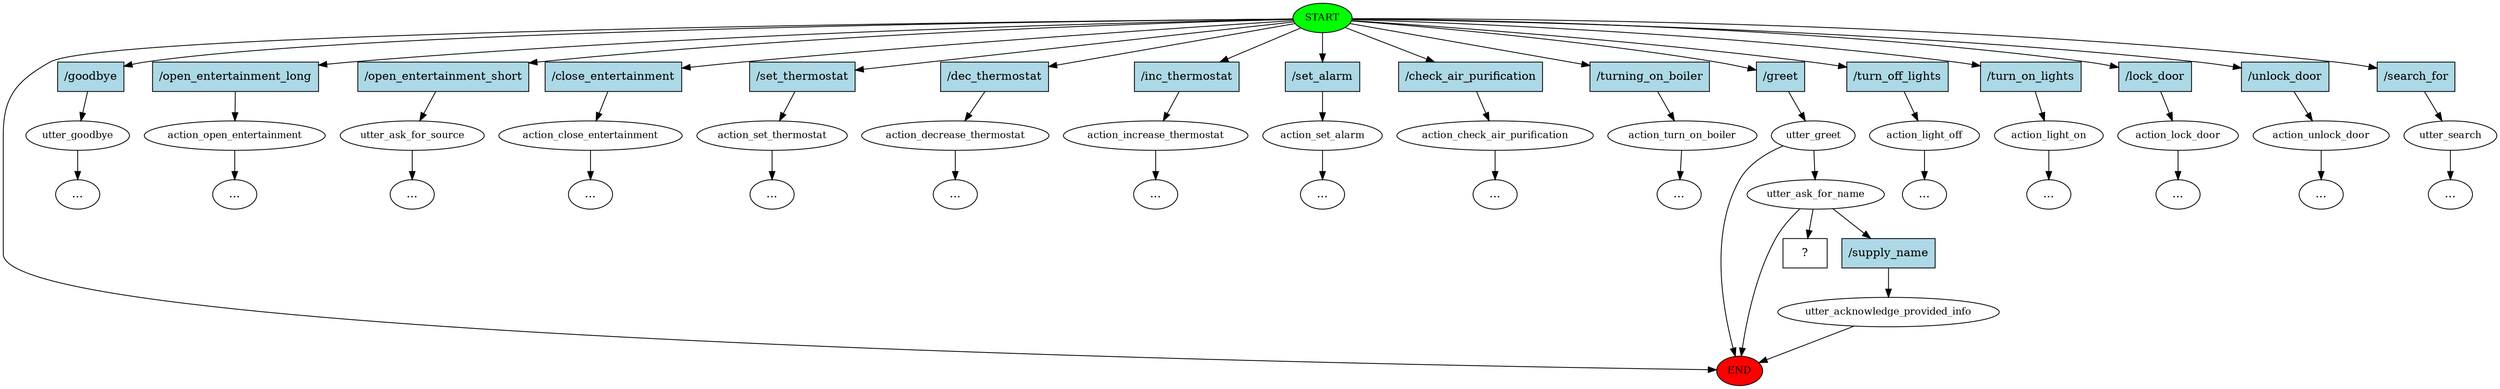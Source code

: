 digraph  {
0 [class="start active", fillcolor=green, fontsize=12, label=START, style=filled];
"-1" [class=end, fillcolor=red, fontsize=12, label=END, style=filled];
1 [class="", fontsize=12, label=utter_goodbye];
"-3" [class=ellipsis, label="..."];
2 [class="", fontsize=12, label=action_open_entertainment];
"-4" [class=ellipsis, label="..."];
3 [class="", fontsize=12, label=utter_ask_for_source];
"-5" [class=ellipsis, label="..."];
4 [class="", fontsize=12, label=action_close_entertainment];
"-6" [class=ellipsis, label="..."];
5 [class="", fontsize=12, label=action_set_thermostat];
"-7" [class=ellipsis, label="..."];
6 [class="", fontsize=12, label=action_decrease_thermostat];
"-8" [class=ellipsis, label="..."];
7 [class="", fontsize=12, label=action_increase_thermostat];
"-9" [class=ellipsis, label="..."];
8 [class="", fontsize=12, label=action_set_alarm];
"-10" [class=ellipsis, label="..."];
9 [class="", fontsize=12, label=action_check_air_purification];
"-11" [class=ellipsis, label="..."];
10 [class="", fontsize=12, label=action_turn_on_boiler];
"-12" [class=ellipsis, label="..."];
11 [class=active, fontsize=12, label=utter_greet];
13 [class=active, fontsize=12, label=utter_ask_for_name];
14 [class="", fontsize=12, label=utter_acknowledge_provided_info];
20 [class="", fontsize=12, label=action_light_off];
"-13" [class=ellipsis, label="..."];
21 [class="", fontsize=12, label=action_light_on];
"-14" [class=ellipsis, label="..."];
22 [class="", fontsize=12, label=action_lock_door];
"-15" [class=ellipsis, label="..."];
23 [class="", fontsize=12, label=action_unlock_door];
"-16" [class=ellipsis, label="..."];
24 [class="", fontsize=12, label=utter_search];
"-17" [class=ellipsis, label="..."];
27 [class="intent dashed active", label="  ?  ", shape=rect];
28 [class=intent, fillcolor=lightblue, label="/goodbye", shape=rect, style=filled];
29 [class=intent, fillcolor=lightblue, label="/open_entertainment_long", shape=rect, style=filled];
30 [class=intent, fillcolor=lightblue, label="/open_entertainment_short", shape=rect, style=filled];
31 [class=intent, fillcolor=lightblue, label="/close_entertainment", shape=rect, style=filled];
32 [class=intent, fillcolor=lightblue, label="/set_thermostat", shape=rect, style=filled];
33 [class=intent, fillcolor=lightblue, label="/dec_thermostat", shape=rect, style=filled];
34 [class=intent, fillcolor=lightblue, label="/inc_thermostat", shape=rect, style=filled];
35 [class=intent, fillcolor=lightblue, label="/set_alarm", shape=rect, style=filled];
36 [class=intent, fillcolor=lightblue, label="/check_air_purification", shape=rect, style=filled];
37 [class=intent, fillcolor=lightblue, label="/turning_on_boiler", shape=rect, style=filled];
38 [class="intent active", fillcolor=lightblue, label="/greet", shape=rect, style=filled];
39 [class=intent, fillcolor=lightblue, label="/turn_off_lights", shape=rect, style=filled];
40 [class=intent, fillcolor=lightblue, label="/turn_on_lights", shape=rect, style=filled];
41 [class=intent, fillcolor=lightblue, label="/lock_door", shape=rect, style=filled];
42 [class=intent, fillcolor=lightblue, label="/unlock_door", shape=rect, style=filled];
43 [class=intent, fillcolor=lightblue, label="/search_for", shape=rect, style=filled];
44 [class=intent, fillcolor=lightblue, label="/supply_name", shape=rect, style=filled];
0 -> "-1"  [class="", key=NONE, label=""];
0 -> 28  [class="", key=0];
0 -> 29  [class="", key=0];
0 -> 30  [class="", key=0];
0 -> 31  [class="", key=0];
0 -> 32  [class="", key=0];
0 -> 33  [class="", key=0];
0 -> 34  [class="", key=0];
0 -> 35  [class="", key=0];
0 -> 36  [class="", key=0];
0 -> 37  [class="", key=0];
0 -> 38  [class=active, key=0];
0 -> 39  [class="", key=0];
0 -> 40  [class="", key=0];
0 -> 41  [class="", key=0];
0 -> 42  [class="", key=0];
0 -> 43  [class="", key=0];
1 -> "-3"  [class="", key=NONE, label=""];
2 -> "-4"  [class="", key=NONE, label=""];
3 -> "-5"  [class="", key=NONE, label=""];
4 -> "-6"  [class="", key=NONE, label=""];
5 -> "-7"  [class="", key=NONE, label=""];
6 -> "-8"  [class="", key=NONE, label=""];
7 -> "-9"  [class="", key=NONE, label=""];
8 -> "-10"  [class="", key=NONE, label=""];
9 -> "-11"  [class="", key=NONE, label=""];
10 -> "-12"  [class="", key=NONE, label=""];
11 -> "-1"  [class="", key=NONE, label=""];
11 -> 13  [class=active, key=NONE, label=""];
13 -> "-1"  [class="", key=NONE, label=""];
13 -> 27  [class=active, key=NONE, label=""];
13 -> 44  [class="", key=0];
14 -> "-1"  [class="", key=NONE, label=""];
20 -> "-13"  [class="", key=NONE, label=""];
21 -> "-14"  [class="", key=NONE, label=""];
22 -> "-15"  [class="", key=NONE, label=""];
23 -> "-16"  [class="", key=NONE, label=""];
24 -> "-17"  [class="", key=NONE, label=""];
28 -> 1  [class="", key=0];
29 -> 2  [class="", key=0];
30 -> 3  [class="", key=0];
31 -> 4  [class="", key=0];
32 -> 5  [class="", key=0];
33 -> 6  [class="", key=0];
34 -> 7  [class="", key=0];
35 -> 8  [class="", key=0];
36 -> 9  [class="", key=0];
37 -> 10  [class="", key=0];
38 -> 11  [class=active, key=0];
39 -> 20  [class="", key=0];
40 -> 21  [class="", key=0];
41 -> 22  [class="", key=0];
42 -> 23  [class="", key=0];
43 -> 24  [class="", key=0];
44 -> 14  [class="", key=0];
}
